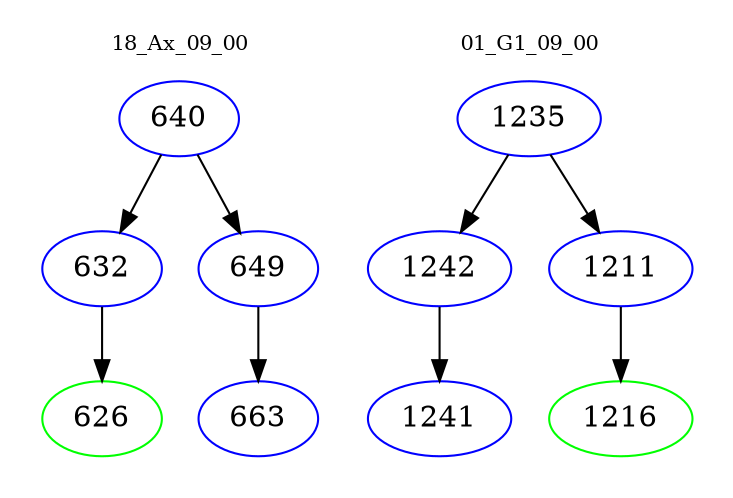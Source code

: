 digraph{
subgraph cluster_0 {
color = white
label = "18_Ax_09_00";
fontsize=10;
T0_640 [label="640", color="blue"]
T0_640 -> T0_632 [color="black"]
T0_632 [label="632", color="blue"]
T0_632 -> T0_626 [color="black"]
T0_626 [label="626", color="green"]
T0_640 -> T0_649 [color="black"]
T0_649 [label="649", color="blue"]
T0_649 -> T0_663 [color="black"]
T0_663 [label="663", color="blue"]
}
subgraph cluster_1 {
color = white
label = "01_G1_09_00";
fontsize=10;
T1_1235 [label="1235", color="blue"]
T1_1235 -> T1_1242 [color="black"]
T1_1242 [label="1242", color="blue"]
T1_1242 -> T1_1241 [color="black"]
T1_1241 [label="1241", color="blue"]
T1_1235 -> T1_1211 [color="black"]
T1_1211 [label="1211", color="blue"]
T1_1211 -> T1_1216 [color="black"]
T1_1216 [label="1216", color="green"]
}
}
